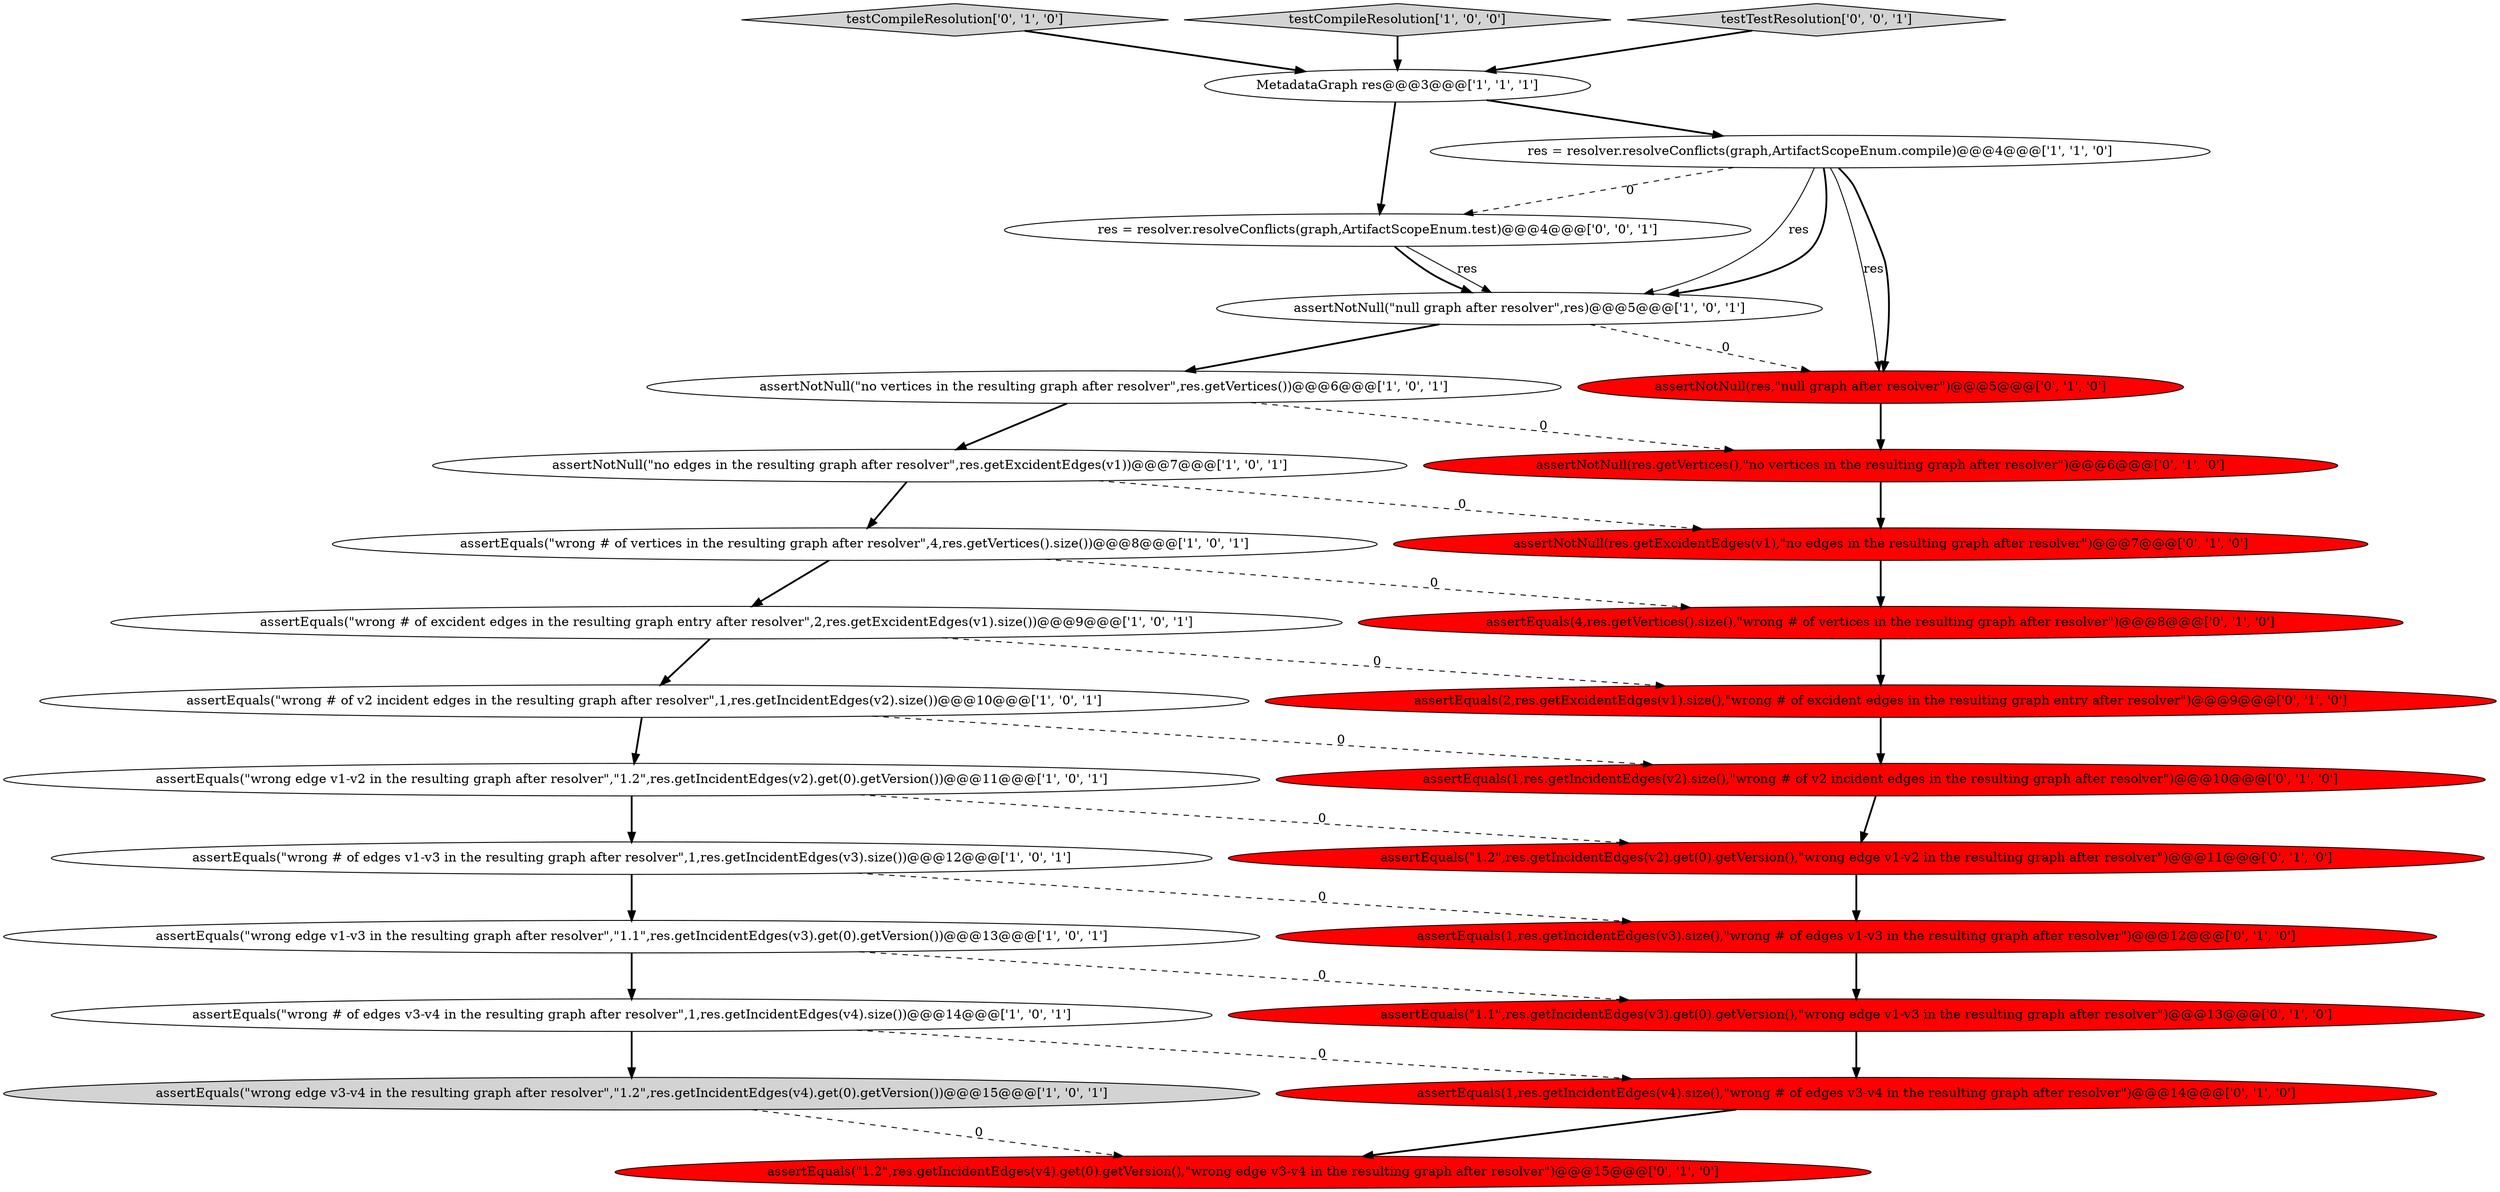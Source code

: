 digraph {
12 [style = filled, label = "assertNotNull(\"null graph after resolver\",res)@@@5@@@['1', '0', '1']", fillcolor = white, shape = ellipse image = "AAA0AAABBB1BBB"];
13 [style = filled, label = "assertEquals(\"wrong # of edges v1-v3 in the resulting graph after resolver\",1,res.getIncidentEdges(v3).size())@@@12@@@['1', '0', '1']", fillcolor = white, shape = ellipse image = "AAA0AAABBB1BBB"];
18 [style = filled, label = "assertEquals(\"1.1\",res.getIncidentEdges(v3).get(0).getVersion(),\"wrong edge v1-v3 in the resulting graph after resolver\")@@@13@@@['0', '1', '0']", fillcolor = red, shape = ellipse image = "AAA1AAABBB2BBB"];
10 [style = filled, label = "assertNotNull(\"no vertices in the resulting graph after resolver\",res.getVertices())@@@6@@@['1', '0', '1']", fillcolor = white, shape = ellipse image = "AAA0AAABBB1BBB"];
23 [style = filled, label = "assertEquals(1,res.getIncidentEdges(v4).size(),\"wrong # of edges v3-v4 in the resulting graph after resolver\")@@@14@@@['0', '1', '0']", fillcolor = red, shape = ellipse image = "AAA1AAABBB2BBB"];
24 [style = filled, label = "assertNotNull(res.getExcidentEdges(v1),\"no edges in the resulting graph after resolver\")@@@7@@@['0', '1', '0']", fillcolor = red, shape = ellipse image = "AAA1AAABBB2BBB"];
15 [style = filled, label = "assertEquals(4,res.getVertices().size(),\"wrong # of vertices in the resulting graph after resolver\")@@@8@@@['0', '1', '0']", fillcolor = red, shape = ellipse image = "AAA1AAABBB2BBB"];
21 [style = filled, label = "assertNotNull(res,\"null graph after resolver\")@@@5@@@['0', '1', '0']", fillcolor = red, shape = ellipse image = "AAA1AAABBB2BBB"];
0 [style = filled, label = "MetadataGraph res@@@3@@@['1', '1', '1']", fillcolor = white, shape = ellipse image = "AAA0AAABBB1BBB"];
14 [style = filled, label = "assertNotNull(res.getVertices(),\"no vertices in the resulting graph after resolver\")@@@6@@@['0', '1', '0']", fillcolor = red, shape = ellipse image = "AAA1AAABBB2BBB"];
16 [style = filled, label = "assertEquals(\"1.2\",res.getIncidentEdges(v2).get(0).getVersion(),\"wrong edge v1-v2 in the resulting graph after resolver\")@@@11@@@['0', '1', '0']", fillcolor = red, shape = ellipse image = "AAA1AAABBB2BBB"];
5 [style = filled, label = "assertEquals(\"wrong edge v3-v4 in the resulting graph after resolver\",\"1.2\",res.getIncidentEdges(v4).get(0).getVersion())@@@15@@@['1', '0', '1']", fillcolor = lightgray, shape = ellipse image = "AAA0AAABBB1BBB"];
11 [style = filled, label = "assertEquals(\"wrong edge v1-v2 in the resulting graph after resolver\",\"1.2\",res.getIncidentEdges(v2).get(0).getVersion())@@@11@@@['1', '0', '1']", fillcolor = white, shape = ellipse image = "AAA0AAABBB1BBB"];
4 [style = filled, label = "assertEquals(\"wrong # of vertices in the resulting graph after resolver\",4,res.getVertices().size())@@@8@@@['1', '0', '1']", fillcolor = white, shape = ellipse image = "AAA0AAABBB1BBB"];
20 [style = filled, label = "testCompileResolution['0', '1', '0']", fillcolor = lightgray, shape = diamond image = "AAA0AAABBB2BBB"];
1 [style = filled, label = "assertEquals(\"wrong # of excident edges in the resulting graph entry after resolver\",2,res.getExcidentEdges(v1).size())@@@9@@@['1', '0', '1']", fillcolor = white, shape = ellipse image = "AAA0AAABBB1BBB"];
22 [style = filled, label = "assertEquals(\"1.2\",res.getIncidentEdges(v4).get(0).getVersion(),\"wrong edge v3-v4 in the resulting graph after resolver\")@@@15@@@['0', '1', '0']", fillcolor = red, shape = ellipse image = "AAA1AAABBB2BBB"];
2 [style = filled, label = "res = resolver.resolveConflicts(graph,ArtifactScopeEnum.compile)@@@4@@@['1', '1', '0']", fillcolor = white, shape = ellipse image = "AAA0AAABBB1BBB"];
3 [style = filled, label = "assertNotNull(\"no edges in the resulting graph after resolver\",res.getExcidentEdges(v1))@@@7@@@['1', '0', '1']", fillcolor = white, shape = ellipse image = "AAA0AAABBB1BBB"];
9 [style = filled, label = "assertEquals(\"wrong # of v2 incident edges in the resulting graph after resolver\",1,res.getIncidentEdges(v2).size())@@@10@@@['1', '0', '1']", fillcolor = white, shape = ellipse image = "AAA0AAABBB1BBB"];
26 [style = filled, label = "res = resolver.resolveConflicts(graph,ArtifactScopeEnum.test)@@@4@@@['0', '0', '1']", fillcolor = white, shape = ellipse image = "AAA0AAABBB3BBB"];
6 [style = filled, label = "assertEquals(\"wrong edge v1-v3 in the resulting graph after resolver\",\"1.1\",res.getIncidentEdges(v3).get(0).getVersion())@@@13@@@['1', '0', '1']", fillcolor = white, shape = ellipse image = "AAA0AAABBB1BBB"];
17 [style = filled, label = "assertEquals(1,res.getIncidentEdges(v3).size(),\"wrong # of edges v1-v3 in the resulting graph after resolver\")@@@12@@@['0', '1', '0']", fillcolor = red, shape = ellipse image = "AAA1AAABBB2BBB"];
7 [style = filled, label = "testCompileResolution['1', '0', '0']", fillcolor = lightgray, shape = diamond image = "AAA0AAABBB1BBB"];
27 [style = filled, label = "testTestResolution['0', '0', '1']", fillcolor = lightgray, shape = diamond image = "AAA0AAABBB3BBB"];
8 [style = filled, label = "assertEquals(\"wrong # of edges v3-v4 in the resulting graph after resolver\",1,res.getIncidentEdges(v4).size())@@@14@@@['1', '0', '1']", fillcolor = white, shape = ellipse image = "AAA0AAABBB1BBB"];
19 [style = filled, label = "assertEquals(1,res.getIncidentEdges(v2).size(),\"wrong # of v2 incident edges in the resulting graph after resolver\")@@@10@@@['0', '1', '0']", fillcolor = red, shape = ellipse image = "AAA1AAABBB2BBB"];
25 [style = filled, label = "assertEquals(2,res.getExcidentEdges(v1).size(),\"wrong # of excident edges in the resulting graph entry after resolver\")@@@9@@@['0', '1', '0']", fillcolor = red, shape = ellipse image = "AAA1AAABBB2BBB"];
14->24 [style = bold, label=""];
2->12 [style = solid, label="res"];
0->26 [style = bold, label=""];
9->11 [style = bold, label=""];
18->23 [style = bold, label=""];
27->0 [style = bold, label=""];
11->16 [style = dashed, label="0"];
15->25 [style = bold, label=""];
0->2 [style = bold, label=""];
20->0 [style = bold, label=""];
3->24 [style = dashed, label="0"];
13->17 [style = dashed, label="0"];
10->3 [style = bold, label=""];
7->0 [style = bold, label=""];
16->17 [style = bold, label=""];
3->4 [style = bold, label=""];
12->21 [style = dashed, label="0"];
1->9 [style = bold, label=""];
2->12 [style = bold, label=""];
19->16 [style = bold, label=""];
6->18 [style = dashed, label="0"];
2->21 [style = solid, label="res"];
9->19 [style = dashed, label="0"];
26->12 [style = bold, label=""];
12->10 [style = bold, label=""];
23->22 [style = bold, label=""];
8->5 [style = bold, label=""];
2->21 [style = bold, label=""];
4->15 [style = dashed, label="0"];
11->13 [style = bold, label=""];
6->8 [style = bold, label=""];
25->19 [style = bold, label=""];
26->12 [style = solid, label="res"];
4->1 [style = bold, label=""];
13->6 [style = bold, label=""];
2->26 [style = dashed, label="0"];
1->25 [style = dashed, label="0"];
10->14 [style = dashed, label="0"];
17->18 [style = bold, label=""];
8->23 [style = dashed, label="0"];
21->14 [style = bold, label=""];
24->15 [style = bold, label=""];
5->22 [style = dashed, label="0"];
}
